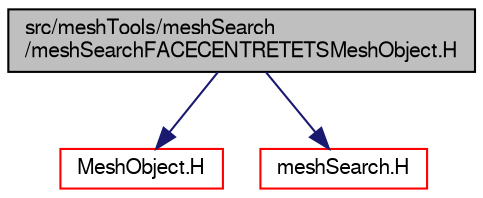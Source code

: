 digraph "src/meshTools/meshSearch/meshSearchFACECENTRETETSMeshObject.H"
{
  bgcolor="transparent";
  edge [fontname="FreeSans",fontsize="10",labelfontname="FreeSans",labelfontsize="10"];
  node [fontname="FreeSans",fontsize="10",shape=record];
  Node0 [label="src/meshTools/meshSearch\l/meshSearchFACECENTRETETSMeshObject.H",height=0.2,width=0.4,color="black", fillcolor="grey75", style="filled", fontcolor="black"];
  Node0 -> Node1 [color="midnightblue",fontsize="10",style="solid",fontname="FreeSans"];
  Node1 [label="MeshObject.H",height=0.2,width=0.4,color="red",URL="$a11174.html"];
  Node0 -> Node75 [color="midnightblue",fontsize="10",style="solid",fontname="FreeSans"];
  Node75 [label="meshSearch.H",height=0.2,width=0.4,color="red",URL="$a07625.html"];
}
